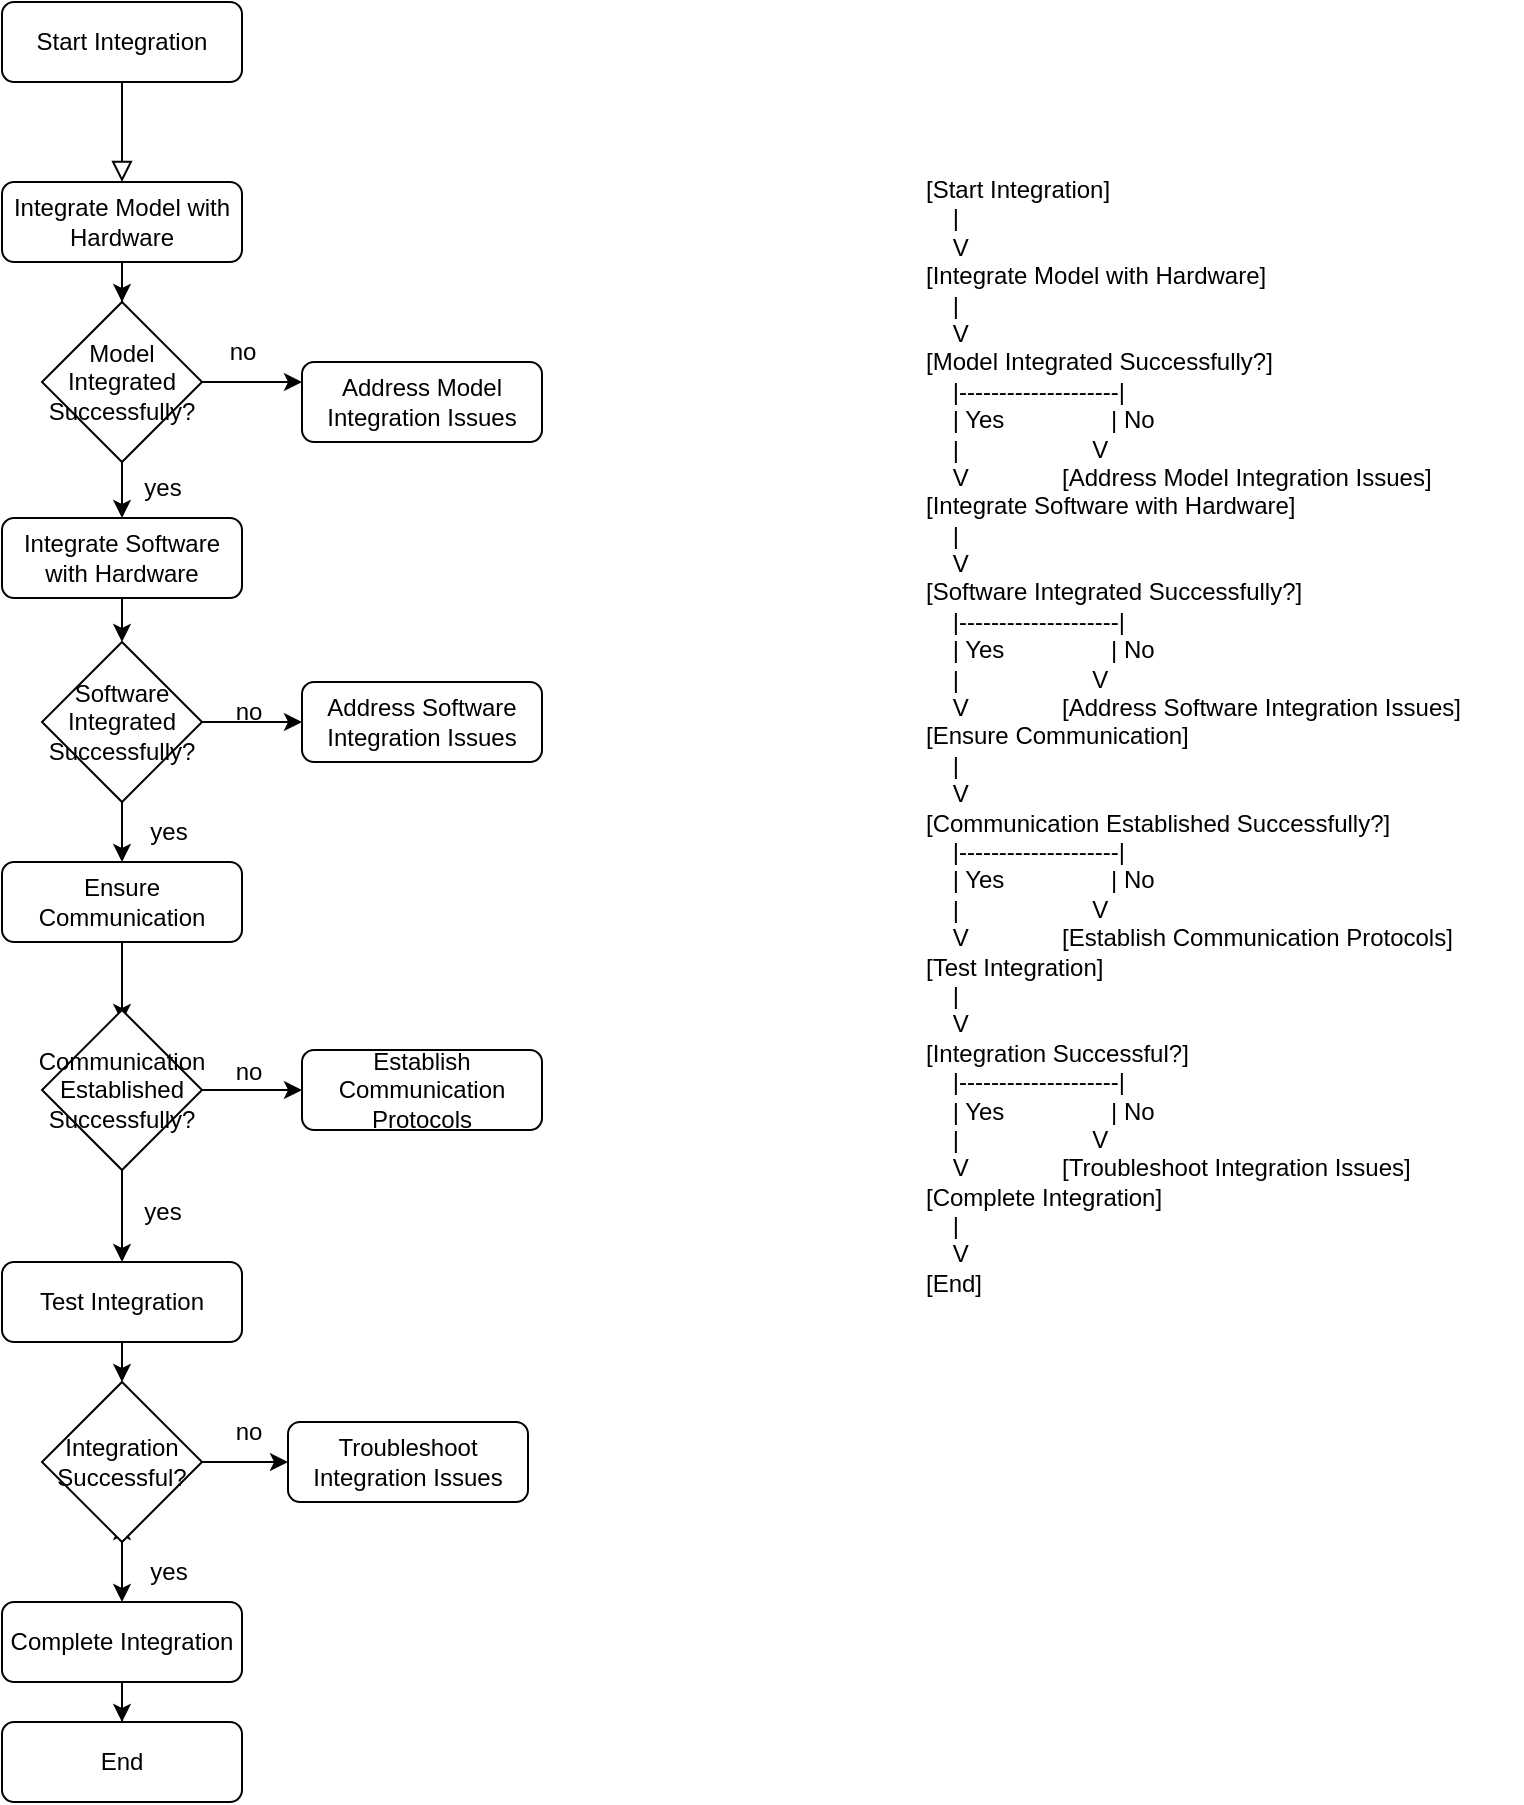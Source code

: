 <mxfile version="22.1.7" type="device">
  <diagram id="C5RBs43oDa-KdzZeNtuy" name="Page-1">
    <mxGraphModel dx="1728" dy="932" grid="1" gridSize="10" guides="1" tooltips="1" connect="1" arrows="1" fold="1" page="1" pageScale="1" pageWidth="827" pageHeight="1169" math="0" shadow="0">
      <root>
        <mxCell id="WIyWlLk6GJQsqaUBKTNV-0" />
        <mxCell id="WIyWlLk6GJQsqaUBKTNV-1" parent="WIyWlLk6GJQsqaUBKTNV-0" />
        <mxCell id="WIyWlLk6GJQsqaUBKTNV-2" value="" style="rounded=0;html=1;jettySize=auto;orthogonalLoop=1;fontSize=11;endArrow=block;endFill=0;endSize=8;strokeWidth=1;shadow=0;labelBackgroundColor=none;edgeStyle=orthogonalEdgeStyle;" parent="WIyWlLk6GJQsqaUBKTNV-1" source="WIyWlLk6GJQsqaUBKTNV-3" edge="1">
          <mxGeometry relative="1" as="geometry">
            <mxPoint x="210" y="100" as="targetPoint" />
          </mxGeometry>
        </mxCell>
        <mxCell id="WIyWlLk6GJQsqaUBKTNV-3" value="Start Integration" style="rounded=1;whiteSpace=wrap;html=1;fontSize=12;glass=0;strokeWidth=1;shadow=0;" parent="WIyWlLk6GJQsqaUBKTNV-1" vertex="1">
          <mxGeometry x="150" y="10" width="120" height="40" as="geometry" />
        </mxCell>
        <mxCell id="nCaApxZNVOdiWcQGF8Zd-30" value="" style="edgeStyle=orthogonalEdgeStyle;rounded=0;orthogonalLoop=1;jettySize=auto;html=1;" edge="1" parent="WIyWlLk6GJQsqaUBKTNV-1" source="nCaApxZNVOdiWcQGF8Zd-31">
          <mxGeometry relative="1" as="geometry">
            <mxPoint x="210" y="190" as="targetPoint" />
          </mxGeometry>
        </mxCell>
        <mxCell id="WIyWlLk6GJQsqaUBKTNV-7" value="Integrate Model with Hardware" style="rounded=1;whiteSpace=wrap;html=1;fontSize=12;glass=0;strokeWidth=1;shadow=0;" parent="WIyWlLk6GJQsqaUBKTNV-1" vertex="1">
          <mxGeometry x="150" y="100" width="120" height="40" as="geometry" />
        </mxCell>
        <mxCell id="nCaApxZNVOdiWcQGF8Zd-33" style="edgeStyle=orthogonalEdgeStyle;rounded=0;orthogonalLoop=1;jettySize=auto;html=1;exitX=0.5;exitY=1;exitDx=0;exitDy=0;entryX=0.5;entryY=0;entryDx=0;entryDy=0;" edge="1" parent="WIyWlLk6GJQsqaUBKTNV-1" source="nCaApxZNVOdiWcQGF8Zd-31" target="nCaApxZNVOdiWcQGF8Zd-32">
          <mxGeometry relative="1" as="geometry" />
        </mxCell>
        <mxCell id="nCaApxZNVOdiWcQGF8Zd-40" style="edgeStyle=orthogonalEdgeStyle;rounded=0;orthogonalLoop=1;jettySize=auto;html=1;exitX=0.5;exitY=1;exitDx=0;exitDy=0;" edge="1" parent="WIyWlLk6GJQsqaUBKTNV-1" source="nCaApxZNVOdiWcQGF8Zd-32">
          <mxGeometry relative="1" as="geometry">
            <mxPoint x="210" y="330" as="targetPoint" />
          </mxGeometry>
        </mxCell>
        <mxCell id="nCaApxZNVOdiWcQGF8Zd-32" value="Integrate Software with Hardware" style="rounded=1;whiteSpace=wrap;html=1;fontSize=12;glass=0;strokeWidth=1;shadow=0;" vertex="1" parent="WIyWlLk6GJQsqaUBKTNV-1">
          <mxGeometry x="150" y="268" width="120" height="40" as="geometry" />
        </mxCell>
        <mxCell id="nCaApxZNVOdiWcQGF8Zd-36" value="Address Model Integration Issues" style="rounded=1;whiteSpace=wrap;html=1;fontSize=12;glass=0;strokeWidth=1;shadow=0;" vertex="1" parent="WIyWlLk6GJQsqaUBKTNV-1">
          <mxGeometry x="300" y="190" width="120" height="40" as="geometry" />
        </mxCell>
        <mxCell id="nCaApxZNVOdiWcQGF8Zd-37" value="yes" style="text;html=1;align=center;verticalAlign=middle;resizable=0;points=[];autosize=1;strokeColor=none;fillColor=none;" vertex="1" parent="WIyWlLk6GJQsqaUBKTNV-1">
          <mxGeometry x="210" y="238" width="40" height="30" as="geometry" />
        </mxCell>
        <mxCell id="nCaApxZNVOdiWcQGF8Zd-38" value="no" style="text;html=1;align=center;verticalAlign=middle;resizable=0;points=[];autosize=1;strokeColor=none;fillColor=none;" vertex="1" parent="WIyWlLk6GJQsqaUBKTNV-1">
          <mxGeometry x="250" y="170" width="40" height="30" as="geometry" />
        </mxCell>
        <mxCell id="nCaApxZNVOdiWcQGF8Zd-41" value="[Start Integration]&#xa;    |&#xa;    V&#xa;[Integrate Model with Hardware]&#xa;    |&#xa;    V&#xa;[Model Integrated Successfully?]&#xa;    |--------------------|&#xa;    | Yes                | No&#xa;    |                    V&#xa;    V              [Address Model Integration Issues]&#xa;[Integrate Software with Hardware]&#xa;    |&#xa;    V&#xa;[Software Integrated Successfully?]&#xa;    |--------------------|&#xa;    | Yes                | No&#xa;    |                    V&#xa;    V              [Address Software Integration Issues]&#xa;[Ensure Communication]&#xa;    |&#xa;    V&#xa;[Communication Established Successfully?]&#xa;    |--------------------|&#xa;    | Yes                | No&#xa;    |                    V&#xa;    V              [Establish Communication Protocols]&#xa;[Test Integration]&#xa;    |&#xa;    V&#xa;[Integration Successful?]&#xa;    |--------------------|&#xa;    | Yes                | No&#xa;    |                    V&#xa;    V              [Troubleshoot Integration Issues]&#xa;[Complete Integration]&#xa;    |&#xa;    V&#xa;[End]" style="text;whiteSpace=wrap;" vertex="1" parent="WIyWlLk6GJQsqaUBKTNV-1">
          <mxGeometry x="610" y="90" width="300" height="580" as="geometry" />
        </mxCell>
        <mxCell id="nCaApxZNVOdiWcQGF8Zd-42" value="" style="edgeStyle=orthogonalEdgeStyle;rounded=0;orthogonalLoop=1;jettySize=auto;html=1;" edge="1" parent="WIyWlLk6GJQsqaUBKTNV-1" source="WIyWlLk6GJQsqaUBKTNV-7" target="nCaApxZNVOdiWcQGF8Zd-31">
          <mxGeometry relative="1" as="geometry">
            <mxPoint x="210" y="140" as="sourcePoint" />
            <mxPoint x="210" y="190" as="targetPoint" />
          </mxGeometry>
        </mxCell>
        <mxCell id="nCaApxZNVOdiWcQGF8Zd-43" style="edgeStyle=orthogonalEdgeStyle;rounded=0;orthogonalLoop=1;jettySize=auto;html=1;exitX=1;exitY=0.5;exitDx=0;exitDy=0;entryX=0;entryY=0.25;entryDx=0;entryDy=0;" edge="1" parent="WIyWlLk6GJQsqaUBKTNV-1" source="nCaApxZNVOdiWcQGF8Zd-31" target="nCaApxZNVOdiWcQGF8Zd-36">
          <mxGeometry relative="1" as="geometry" />
        </mxCell>
        <mxCell id="nCaApxZNVOdiWcQGF8Zd-31" value="Model Integrated Successfully?" style="rhombus;whiteSpace=wrap;html=1;" vertex="1" parent="WIyWlLk6GJQsqaUBKTNV-1">
          <mxGeometry x="170" y="160" width="80" height="80" as="geometry" />
        </mxCell>
        <mxCell id="nCaApxZNVOdiWcQGF8Zd-49" style="edgeStyle=orthogonalEdgeStyle;rounded=0;orthogonalLoop=1;jettySize=auto;html=1;exitX=1;exitY=0.5;exitDx=0;exitDy=0;" edge="1" parent="WIyWlLk6GJQsqaUBKTNV-1" source="nCaApxZNVOdiWcQGF8Zd-47">
          <mxGeometry relative="1" as="geometry">
            <mxPoint x="300" y="370" as="targetPoint" />
          </mxGeometry>
        </mxCell>
        <mxCell id="nCaApxZNVOdiWcQGF8Zd-52" style="edgeStyle=orthogonalEdgeStyle;rounded=0;orthogonalLoop=1;jettySize=auto;html=1;exitX=0.5;exitY=1;exitDx=0;exitDy=0;entryX=0.5;entryY=0;entryDx=0;entryDy=0;" edge="1" parent="WIyWlLk6GJQsqaUBKTNV-1" source="nCaApxZNVOdiWcQGF8Zd-47" target="nCaApxZNVOdiWcQGF8Zd-53">
          <mxGeometry relative="1" as="geometry">
            <mxPoint x="210" y="420" as="targetPoint" />
          </mxGeometry>
        </mxCell>
        <mxCell id="nCaApxZNVOdiWcQGF8Zd-47" value="Software Integrated Successfully?" style="rhombus;whiteSpace=wrap;html=1;" vertex="1" parent="WIyWlLk6GJQsqaUBKTNV-1">
          <mxGeometry x="170" y="330" width="80" height="80" as="geometry" />
        </mxCell>
        <mxCell id="nCaApxZNVOdiWcQGF8Zd-50" value="Address Software Integration Issues" style="rounded=1;whiteSpace=wrap;html=1;fontSize=12;glass=0;strokeWidth=1;shadow=0;" vertex="1" parent="WIyWlLk6GJQsqaUBKTNV-1">
          <mxGeometry x="300" y="350" width="120" height="40" as="geometry" />
        </mxCell>
        <mxCell id="nCaApxZNVOdiWcQGF8Zd-58" style="edgeStyle=orthogonalEdgeStyle;rounded=0;orthogonalLoop=1;jettySize=auto;html=1;exitX=0.5;exitY=1;exitDx=0;exitDy=0;" edge="1" parent="WIyWlLk6GJQsqaUBKTNV-1" source="nCaApxZNVOdiWcQGF8Zd-53">
          <mxGeometry relative="1" as="geometry">
            <mxPoint x="210" y="520" as="targetPoint" />
          </mxGeometry>
        </mxCell>
        <mxCell id="nCaApxZNVOdiWcQGF8Zd-53" value="Ensure Communication" style="rounded=1;whiteSpace=wrap;html=1;fontSize=12;glass=0;strokeWidth=1;shadow=0;" vertex="1" parent="WIyWlLk6GJQsqaUBKTNV-1">
          <mxGeometry x="150" y="440" width="120" height="40" as="geometry" />
        </mxCell>
        <mxCell id="nCaApxZNVOdiWcQGF8Zd-64" style="edgeStyle=orthogonalEdgeStyle;rounded=0;orthogonalLoop=1;jettySize=auto;html=1;exitX=1;exitY=0.5;exitDx=0;exitDy=0;entryX=0;entryY=0.5;entryDx=0;entryDy=0;" edge="1" parent="WIyWlLk6GJQsqaUBKTNV-1" source="nCaApxZNVOdiWcQGF8Zd-59" target="nCaApxZNVOdiWcQGF8Zd-62">
          <mxGeometry relative="1" as="geometry" />
        </mxCell>
        <mxCell id="nCaApxZNVOdiWcQGF8Zd-68" style="edgeStyle=orthogonalEdgeStyle;rounded=0;orthogonalLoop=1;jettySize=auto;html=1;exitX=0.5;exitY=1;exitDx=0;exitDy=0;entryX=0.5;entryY=0;entryDx=0;entryDy=0;" edge="1" parent="WIyWlLk6GJQsqaUBKTNV-1" source="nCaApxZNVOdiWcQGF8Zd-59" target="nCaApxZNVOdiWcQGF8Zd-67">
          <mxGeometry relative="1" as="geometry" />
        </mxCell>
        <mxCell id="nCaApxZNVOdiWcQGF8Zd-59" value="Communication Established Successfully?" style="rhombus;whiteSpace=wrap;html=1;" vertex="1" parent="WIyWlLk6GJQsqaUBKTNV-1">
          <mxGeometry x="170" y="514" width="80" height="80" as="geometry" />
        </mxCell>
        <mxCell id="nCaApxZNVOdiWcQGF8Zd-62" value="Establish Communication Protocols" style="rounded=1;whiteSpace=wrap;html=1;fontSize=12;glass=0;strokeWidth=1;shadow=0;" vertex="1" parent="WIyWlLk6GJQsqaUBKTNV-1">
          <mxGeometry x="300" y="534" width="120" height="40" as="geometry" />
        </mxCell>
        <mxCell id="nCaApxZNVOdiWcQGF8Zd-70" style="edgeStyle=orthogonalEdgeStyle;rounded=0;orthogonalLoop=1;jettySize=auto;html=1;exitX=0.5;exitY=1;exitDx=0;exitDy=0;" edge="1" parent="WIyWlLk6GJQsqaUBKTNV-1" source="nCaApxZNVOdiWcQGF8Zd-67">
          <mxGeometry relative="1" as="geometry">
            <mxPoint x="210" y="700" as="targetPoint" />
          </mxGeometry>
        </mxCell>
        <mxCell id="nCaApxZNVOdiWcQGF8Zd-67" value="Test Integration" style="rounded=1;whiteSpace=wrap;html=1;fontSize=12;glass=0;strokeWidth=1;shadow=0;" vertex="1" parent="WIyWlLk6GJQsqaUBKTNV-1">
          <mxGeometry x="150" y="640" width="120" height="40" as="geometry" />
        </mxCell>
        <mxCell id="nCaApxZNVOdiWcQGF8Zd-75" style="edgeStyle=orthogonalEdgeStyle;rounded=0;orthogonalLoop=1;jettySize=auto;html=1;exitX=1;exitY=0.5;exitDx=0;exitDy=0;entryX=0;entryY=0.5;entryDx=0;entryDy=0;" edge="1" parent="WIyWlLk6GJQsqaUBKTNV-1" source="nCaApxZNVOdiWcQGF8Zd-71" target="nCaApxZNVOdiWcQGF8Zd-74">
          <mxGeometry relative="1" as="geometry" />
        </mxCell>
        <mxCell id="nCaApxZNVOdiWcQGF8Zd-77" style="edgeStyle=orthogonalEdgeStyle;rounded=0;orthogonalLoop=1;jettySize=auto;html=1;exitX=0.5;exitY=1;exitDx=0;exitDy=0;" edge="1" parent="WIyWlLk6GJQsqaUBKTNV-1" source="nCaApxZNVOdiWcQGF8Zd-71">
          <mxGeometry relative="1" as="geometry">
            <mxPoint x="210" y="760" as="targetPoint" />
          </mxGeometry>
        </mxCell>
        <mxCell id="nCaApxZNVOdiWcQGF8Zd-79" style="edgeStyle=orthogonalEdgeStyle;rounded=0;orthogonalLoop=1;jettySize=auto;html=1;exitX=0.5;exitY=1;exitDx=0;exitDy=0;" edge="1" parent="WIyWlLk6GJQsqaUBKTNV-1" source="nCaApxZNVOdiWcQGF8Zd-71">
          <mxGeometry relative="1" as="geometry">
            <mxPoint x="210" y="770" as="targetPoint" />
          </mxGeometry>
        </mxCell>
        <mxCell id="nCaApxZNVOdiWcQGF8Zd-82" style="edgeStyle=orthogonalEdgeStyle;rounded=0;orthogonalLoop=1;jettySize=auto;html=1;exitX=0.5;exitY=1;exitDx=0;exitDy=0;entryX=0.5;entryY=0;entryDx=0;entryDy=0;" edge="1" parent="WIyWlLk6GJQsqaUBKTNV-1" source="nCaApxZNVOdiWcQGF8Zd-71" target="nCaApxZNVOdiWcQGF8Zd-80">
          <mxGeometry relative="1" as="geometry" />
        </mxCell>
        <mxCell id="nCaApxZNVOdiWcQGF8Zd-71" value="Integration Successful?" style="rhombus;whiteSpace=wrap;html=1;" vertex="1" parent="WIyWlLk6GJQsqaUBKTNV-1">
          <mxGeometry x="170" y="700" width="80" height="80" as="geometry" />
        </mxCell>
        <mxCell id="nCaApxZNVOdiWcQGF8Zd-74" value="Troubleshoot Integration Issues" style="rounded=1;whiteSpace=wrap;html=1;fontSize=12;glass=0;strokeWidth=1;shadow=0;" vertex="1" parent="WIyWlLk6GJQsqaUBKTNV-1">
          <mxGeometry x="293" y="720" width="120" height="40" as="geometry" />
        </mxCell>
        <mxCell id="nCaApxZNVOdiWcQGF8Zd-84" style="edgeStyle=orthogonalEdgeStyle;rounded=0;orthogonalLoop=1;jettySize=auto;html=1;exitX=0.5;exitY=1;exitDx=0;exitDy=0;" edge="1" parent="WIyWlLk6GJQsqaUBKTNV-1" source="nCaApxZNVOdiWcQGF8Zd-80" target="nCaApxZNVOdiWcQGF8Zd-83">
          <mxGeometry relative="1" as="geometry" />
        </mxCell>
        <mxCell id="nCaApxZNVOdiWcQGF8Zd-80" value="Complete Integration" style="rounded=1;whiteSpace=wrap;html=1;fontSize=12;glass=0;strokeWidth=1;shadow=0;" vertex="1" parent="WIyWlLk6GJQsqaUBKTNV-1">
          <mxGeometry x="150" y="810" width="120" height="40" as="geometry" />
        </mxCell>
        <mxCell id="nCaApxZNVOdiWcQGF8Zd-83" value="End" style="rounded=1;whiteSpace=wrap;html=1;fontSize=12;glass=0;strokeWidth=1;shadow=0;" vertex="1" parent="WIyWlLk6GJQsqaUBKTNV-1">
          <mxGeometry x="150" y="870" width="120" height="40" as="geometry" />
        </mxCell>
        <mxCell id="nCaApxZNVOdiWcQGF8Zd-85" value="no" style="text;html=1;align=center;verticalAlign=middle;resizable=0;points=[];autosize=1;strokeColor=none;fillColor=none;" vertex="1" parent="WIyWlLk6GJQsqaUBKTNV-1">
          <mxGeometry x="253" y="350" width="40" height="30" as="geometry" />
        </mxCell>
        <mxCell id="nCaApxZNVOdiWcQGF8Zd-86" value="no" style="text;html=1;align=center;verticalAlign=middle;resizable=0;points=[];autosize=1;strokeColor=none;fillColor=none;" vertex="1" parent="WIyWlLk6GJQsqaUBKTNV-1">
          <mxGeometry x="253" y="530" width="40" height="30" as="geometry" />
        </mxCell>
        <mxCell id="nCaApxZNVOdiWcQGF8Zd-87" value="no" style="text;html=1;align=center;verticalAlign=middle;resizable=0;points=[];autosize=1;strokeColor=none;fillColor=none;" vertex="1" parent="WIyWlLk6GJQsqaUBKTNV-1">
          <mxGeometry x="253" y="710" width="40" height="30" as="geometry" />
        </mxCell>
        <mxCell id="nCaApxZNVOdiWcQGF8Zd-88" value="yes" style="text;html=1;align=center;verticalAlign=middle;resizable=0;points=[];autosize=1;strokeColor=none;fillColor=none;" vertex="1" parent="WIyWlLk6GJQsqaUBKTNV-1">
          <mxGeometry x="213" y="410" width="40" height="30" as="geometry" />
        </mxCell>
        <mxCell id="nCaApxZNVOdiWcQGF8Zd-89" value="yes" style="text;html=1;align=center;verticalAlign=middle;resizable=0;points=[];autosize=1;strokeColor=none;fillColor=none;" vertex="1" parent="WIyWlLk6GJQsqaUBKTNV-1">
          <mxGeometry x="210" y="600" width="40" height="30" as="geometry" />
        </mxCell>
        <mxCell id="nCaApxZNVOdiWcQGF8Zd-90" value="yes" style="text;html=1;align=center;verticalAlign=middle;resizable=0;points=[];autosize=1;strokeColor=none;fillColor=none;" vertex="1" parent="WIyWlLk6GJQsqaUBKTNV-1">
          <mxGeometry x="213" y="780" width="40" height="30" as="geometry" />
        </mxCell>
      </root>
    </mxGraphModel>
  </diagram>
</mxfile>
